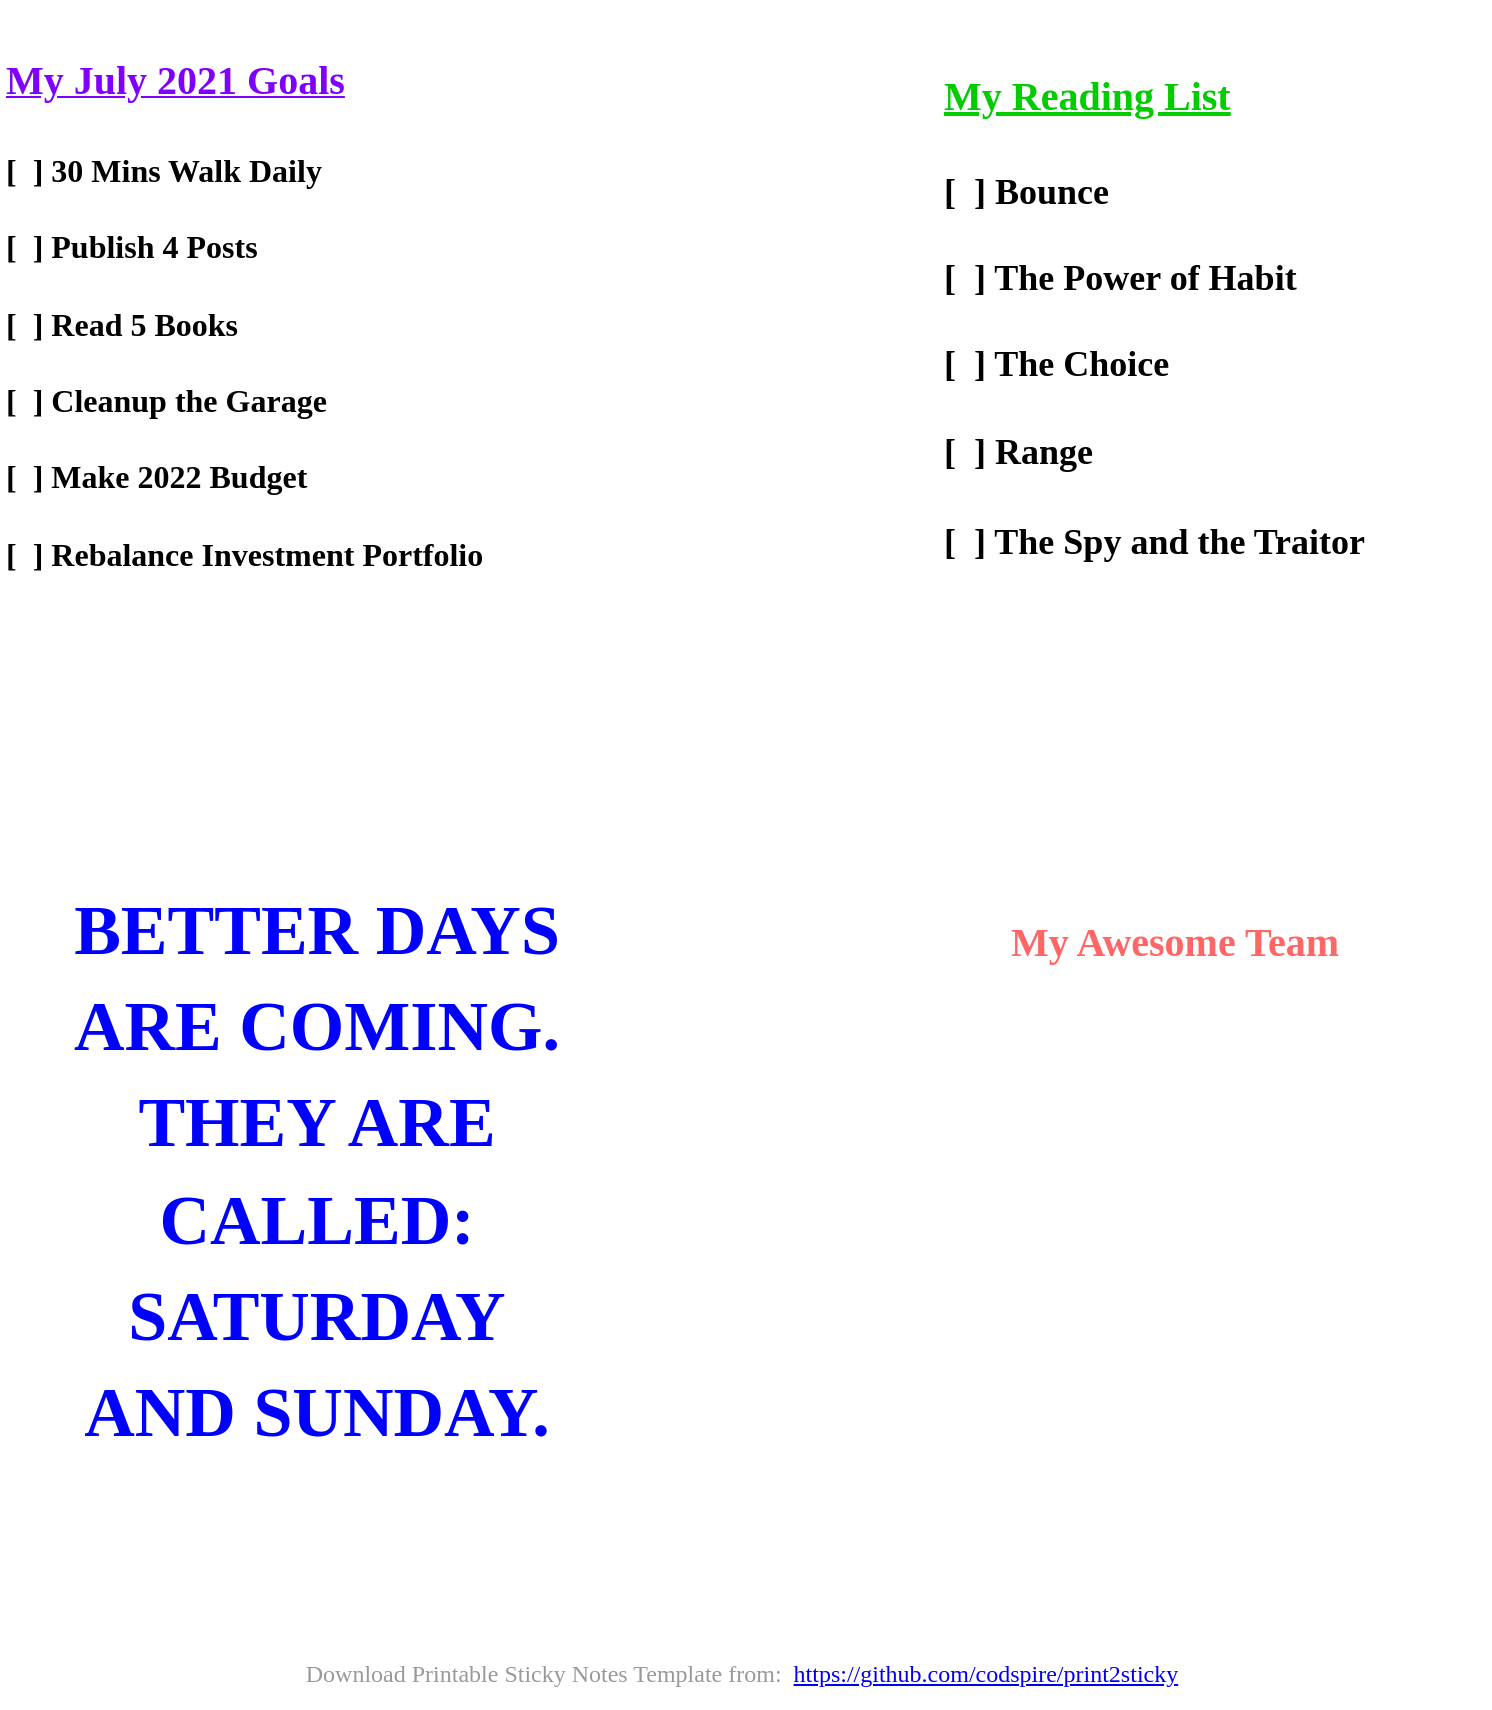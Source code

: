 <mxfile version="14.6.13" type="device"><diagram id="9nBZoB7AtlGQliLogiz_" name="Page-1"><mxGraphModel dx="570" dy="1893" grid="1" gridSize="10" guides="1" tooltips="1" connect="1" arrows="1" fold="1" page="1" pageScale="1" pageWidth="850" pageHeight="1100" math="0" shadow="0"><root><mxCell id="0"/><mxCell id="ROpI_GvsRMFa5oQ5Yov0-5" value="1" style="" parent="0"/><mxCell id="pQZR5BZ1JL9daI8MNqli-3" value="&lt;font color=&quot;#7f00ff&quot;&gt;&lt;font color=&quot;#7f00ff&quot; style=&quot;font-weight: 700 ; font-size: 16px&quot;&gt;&lt;u&gt;&lt;font style=&quot;font-size: 20px&quot;&gt;My July 2021 Goals&lt;/font&gt;&lt;/u&gt;&lt;/font&gt;&lt;blockquote style=&quot;font-weight: 700 ; margin: 0px 0px 0px 40px ; border: none ; padding: 0px&quot;&gt;&lt;/blockquote&gt;&lt;span style=&quot;font-size: 20px&quot;&gt;&lt;b&gt;&lt;u&gt;&lt;br&gt;&lt;/u&gt;&lt;/b&gt;&lt;/span&gt;&lt;blockquote style=&quot;font-weight: 700 ; margin: 0px 0px 0px 40px ; border: none ; padding: 0px&quot;&gt;&lt;/blockquote&gt;&lt;/font&gt;&lt;span style=&quot;font-size: 16px ; font-weight: 700&quot;&gt;[&amp;nbsp; ] 30 Mins Walk Daily&lt;/span&gt;&lt;br&gt;&lt;span style=&quot;font-size: 16px&quot;&gt;&lt;b&gt;&lt;br&gt;&lt;/b&gt;&lt;/span&gt;&lt;span style=&quot;font-size: 16px ; font-weight: 700&quot;&gt;[&amp;nbsp; ] Publish 4 Posts&lt;/span&gt;&lt;br&gt;&lt;span style=&quot;font-size: 16px&quot;&gt;&lt;b&gt;&lt;br&gt;&lt;/b&gt;&lt;/span&gt;&lt;blockquote style=&quot;font-weight: 700 ; margin: 0px 0px 0px 40px ; border: none ; padding: 0px&quot;&gt;&lt;/blockquote&gt;&lt;span style=&quot;font-size: 16px ; font-weight: 700&quot;&gt;[&amp;nbsp; ] Read 5 Books&lt;/span&gt;&lt;br&gt;&lt;span style=&quot;font-size: 16px&quot;&gt;&lt;b&gt;&lt;br&gt;&lt;/b&gt;&lt;/span&gt;&lt;span style=&quot;font-size: 16px ; font-weight: 700&quot;&gt;[&amp;nbsp; ] Cleanup the Garage&lt;/span&gt;&lt;br&gt;&lt;span style=&quot;font-size: 16px&quot;&gt;&lt;b&gt;&lt;br&gt;&lt;/b&gt;&lt;/span&gt;&lt;span style=&quot;font-size: 16px ; font-weight: 700&quot;&gt;[&amp;nbsp; ] Make 2022 Budget&lt;/span&gt;&lt;br&gt;&lt;span style=&quot;font-size: 16px&quot;&gt;&lt;b&gt;&lt;br&gt;&lt;/b&gt;&lt;/span&gt;&lt;span style=&quot;font-size: 16px ; font-weight: 700&quot;&gt;&lt;div&gt;[&amp;nbsp; ] Rebalance Investment Portfolio&lt;/div&gt;&lt;/span&gt;" style="whiteSpace=wrap;html=1;aspect=fixed;strokeColor=none;verticalAlign=middle;align=left;fontFamily=Comfortaa;fontSource=https%3A%2F%2Ffonts.googleapis.com%2Fcss%3Ffamily%3DComfortaa;" vertex="1" parent="ROpI_GvsRMFa5oQ5Yov0-5"><mxGeometry x="904.87" y="202" width="314.96" height="314.96" as="geometry"/></mxCell><mxCell id="pQZR5BZ1JL9daI8MNqli-2" value="&lt;blockquote style=&quot;margin: 0 0 0 40px ; border: none ; padding: 0px&quot;&gt;&lt;span id=&quot;docs-internal-guid-91f198a1-7fff-3233-473f-9b22b160ad6d&quot; style=&quot;font-size: 24px ; font-weight: 700&quot;&gt;&lt;p dir=&quot;ltr&quot; style=&quot;line-height: 1.38 ; margin-top: 0pt ; margin-bottom: 0pt&quot;&gt;&lt;font color=&quot;#00cc00&quot; style=&quot;font-size: 20px&quot;&gt;&lt;u&gt;My Reading List&lt;/u&gt;&lt;/font&gt;&lt;/p&gt;&lt;/span&gt;&lt;font style=&quot;font-weight: 700 ; font-size: 18px&quot;&gt;&lt;div&gt;&lt;br&gt;&lt;/div&gt;&lt;/font&gt;&lt;font style=&quot;font-weight: 700 ; font-size: 18px&quot;&gt;&lt;div&gt;[&amp;nbsp; ] Bounce&lt;/div&gt;&lt;/font&gt;&lt;font style=&quot;font-weight: 700 ; font-size: 18px&quot;&gt;&lt;div&gt;&lt;br&gt;&lt;/div&gt;&lt;/font&gt;&lt;font style=&quot;font-weight: 700 ; font-size: 18px&quot;&gt;&lt;div&gt;[&amp;nbsp; ] The Power of Habit&lt;/div&gt;&lt;/font&gt;&lt;font style=&quot;font-weight: 700 ; font-size: 18px&quot;&gt;&lt;div&gt;&lt;br&gt;&lt;/div&gt;&lt;/font&gt;&lt;font style=&quot;font-weight: 700 ; font-size: 18px&quot;&gt;&lt;div&gt;[&amp;nbsp; ] The Choice&lt;/div&gt;&lt;/font&gt;&lt;font style=&quot;font-weight: 700 ; font-size: 18px&quot;&gt;&lt;div&gt;&lt;br&gt;&lt;/div&gt;&lt;/font&gt;&lt;font style=&quot;font-weight: 700 ; font-size: 18px&quot;&gt;&lt;div&gt;[&amp;nbsp; ] Range&lt;/div&gt;&lt;/font&gt;&lt;font style=&quot;font-weight: 700 ; font-size: 18px&quot;&gt;&lt;div&gt;&lt;br&gt;&lt;/div&gt;&lt;/font&gt;&lt;font style=&quot;font-weight: 700 ; font-size: 18px&quot;&gt;&lt;p dir=&quot;ltr&quot; style=&quot;line-height: 1.38 ; margin-top: 0pt ; margin-bottom: 0pt&quot;&gt;[&amp;nbsp; ] The Spy and the Traitor&lt;/p&gt;&lt;/font&gt;&lt;/blockquote&gt;" style="whiteSpace=wrap;html=1;aspect=fixed;strokeColor=none;fontFamily=Comfortaa;fontSource=https%3A%2F%2Ffonts.googleapis.com%2Fcss%3Ffamily%3DComfortaa;verticalAlign=middle;align=left;" vertex="1" parent="ROpI_GvsRMFa5oQ5Yov0-5"><mxGeometry x="1333.87" y="202" width="314.96" height="314.96" as="geometry"/></mxCell><mxCell id="pQZR5BZ1JL9daI8MNqli-1" value="&lt;p dir=&quot;ltr&quot; style=&quot;color: rgb(0 , 0 , 255) ; font-size: 35px ; font-weight: 700 ; line-height: 1.38 ; margin-top: 0pt ; margin-bottom: 0pt&quot;&gt;BETTER DAYS&lt;/p&gt;&lt;p dir=&quot;ltr&quot; style=&quot;color: rgb(0 , 0 , 255) ; font-size: 35px ; font-weight: 700 ; line-height: 1.38 ; margin-top: 0pt ; margin-bottom: 0pt&quot;&gt;ARE COMING.&lt;/p&gt;&lt;p dir=&quot;ltr&quot; style=&quot;color: rgb(0 , 0 , 255) ; font-size: 35px ; font-weight: 700 ; line-height: 1.38 ; margin-top: 0pt ; margin-bottom: 0pt&quot;&gt;THEY ARE&lt;/p&gt;&lt;p dir=&quot;ltr&quot; style=&quot;color: rgb(0 , 0 , 255) ; font-size: 35px ; font-weight: 700 ; line-height: 1.38 ; margin-top: 0pt ; margin-bottom: 0pt&quot;&gt;CALLED:&lt;/p&gt;&lt;p dir=&quot;ltr&quot; style=&quot;color: rgb(0 , 0 , 255) ; font-size: 35px ; font-weight: 700 ; line-height: 1.38 ; margin-top: 0pt ; margin-bottom: 0pt&quot;&gt;SATURDAY&lt;/p&gt;&lt;p dir=&quot;ltr&quot; style=&quot;color: rgb(0 , 0 , 255) ; font-size: 35px ; font-weight: 700 ; line-height: 1.38 ; margin-top: 0pt ; margin-bottom: 0pt&quot;&gt;AND SUNDAY.&lt;/p&gt;" style="whiteSpace=wrap;html=1;aspect=fixed;strokeColor=none;fontFamily=Comfortaa;fontSource=https%3A%2F%2Ffonts.googleapis.com%2Fcss%3Ffamily%3DComfortaa;align=center;" vertex="1" parent="ROpI_GvsRMFa5oQ5Yov0-5"><mxGeometry x="904.87" y="630.07" width="314.96" height="314.96" as="geometry"/></mxCell><mxCell id="pQZR5BZ1JL9daI8MNqli-0" value="&lt;span style=&quot;font-size: 20px;&quot;&gt;&lt;br style=&quot;font-size: 20px;&quot;&gt;&lt;font color=&quot;#ff6666&quot; style=&quot;font-size: 20px;&quot;&gt;My Awesome Team&lt;/font&gt;&lt;/span&gt;" style="whiteSpace=wrap;html=1;aspect=fixed;strokeColor=none;fontFamily=Comfortaa;fontSource=https%3A%2F%2Ffonts.googleapis.com%2Fcss%3Ffamily%3DComfortaa;fontStyle=1;verticalAlign=top;fontSize=20;" vertex="1" parent="ROpI_GvsRMFa5oQ5Yov0-5"><mxGeometry x="1333.87" y="630.07" width="314.96" height="314.96" as="geometry"/></mxCell><mxCell id="pQZR5BZ1JL9daI8MNqli-4" value="&lt;span style=&quot;text-indent: 0px ; display: inline ; float: none ; font-size: 12px&quot;&gt;Download Printable Sticky Notes Template from:&amp;nbsp;&amp;nbsp;&lt;a href=&quot;https://github.com/codspire/print2sticky&quot; style=&quot;font-size: 12px&quot;&gt;https://github.com/codspire/print2sticky&lt;/a&gt;&lt;br style=&quot;font-size: 12px&quot;&gt;&lt;/span&gt;" style="text;whiteSpace=wrap;html=1;fontSize=12;fontFamily=Comfortaa;fontSource=https%3A%2F%2Ffonts.googleapis.com%2Fcss%3Ffamily%3DComfortaa;fontColor=#999999;fontStyle=0;labelBackgroundColor=none;verticalAlign=middle;align=center;" vertex="1" parent="ROpI_GvsRMFa5oQ5Yov0-5"><mxGeometry x="915" y="1022.41" width="720" height="33.18" as="geometry"/></mxCell><mxCell id="pQZR5BZ1JL9daI8MNqli-5" value="" style="shape=image;verticalLabelPosition=bottom;labelBackgroundColor=#ffffff;verticalAlign=top;aspect=fixed;imageAspect=0;image=https://upload.wikimedia.org/wikipedia/en/thumb/e/e7/Kamp_Koral_characters.jpg/300px-Kamp_Koral_characters.jpg;" vertex="1" parent="ROpI_GvsRMFa5oQ5Yov0-5"><mxGeometry x="1359.67" y="730" width="263.35" height="182.59" as="geometry"/></mxCell></root></mxGraphModel></diagram></mxfile>